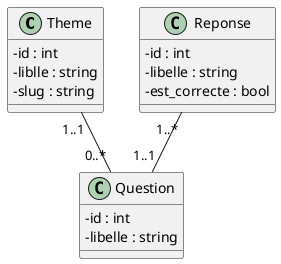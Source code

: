 @startuml
skinparam classAttributeIconSize 0


class Theme {
    - id : int
    - liblle : string
    - slug : string
}

class Question {
    - id : int
    - libelle : string
}

class Reponse {
    - id : int
    - libelle : string
    - est_correcte : bool
}

Reponse "1..*" -- "1..1" Question
Theme "1..1" -- "0..*" Question

@enduml